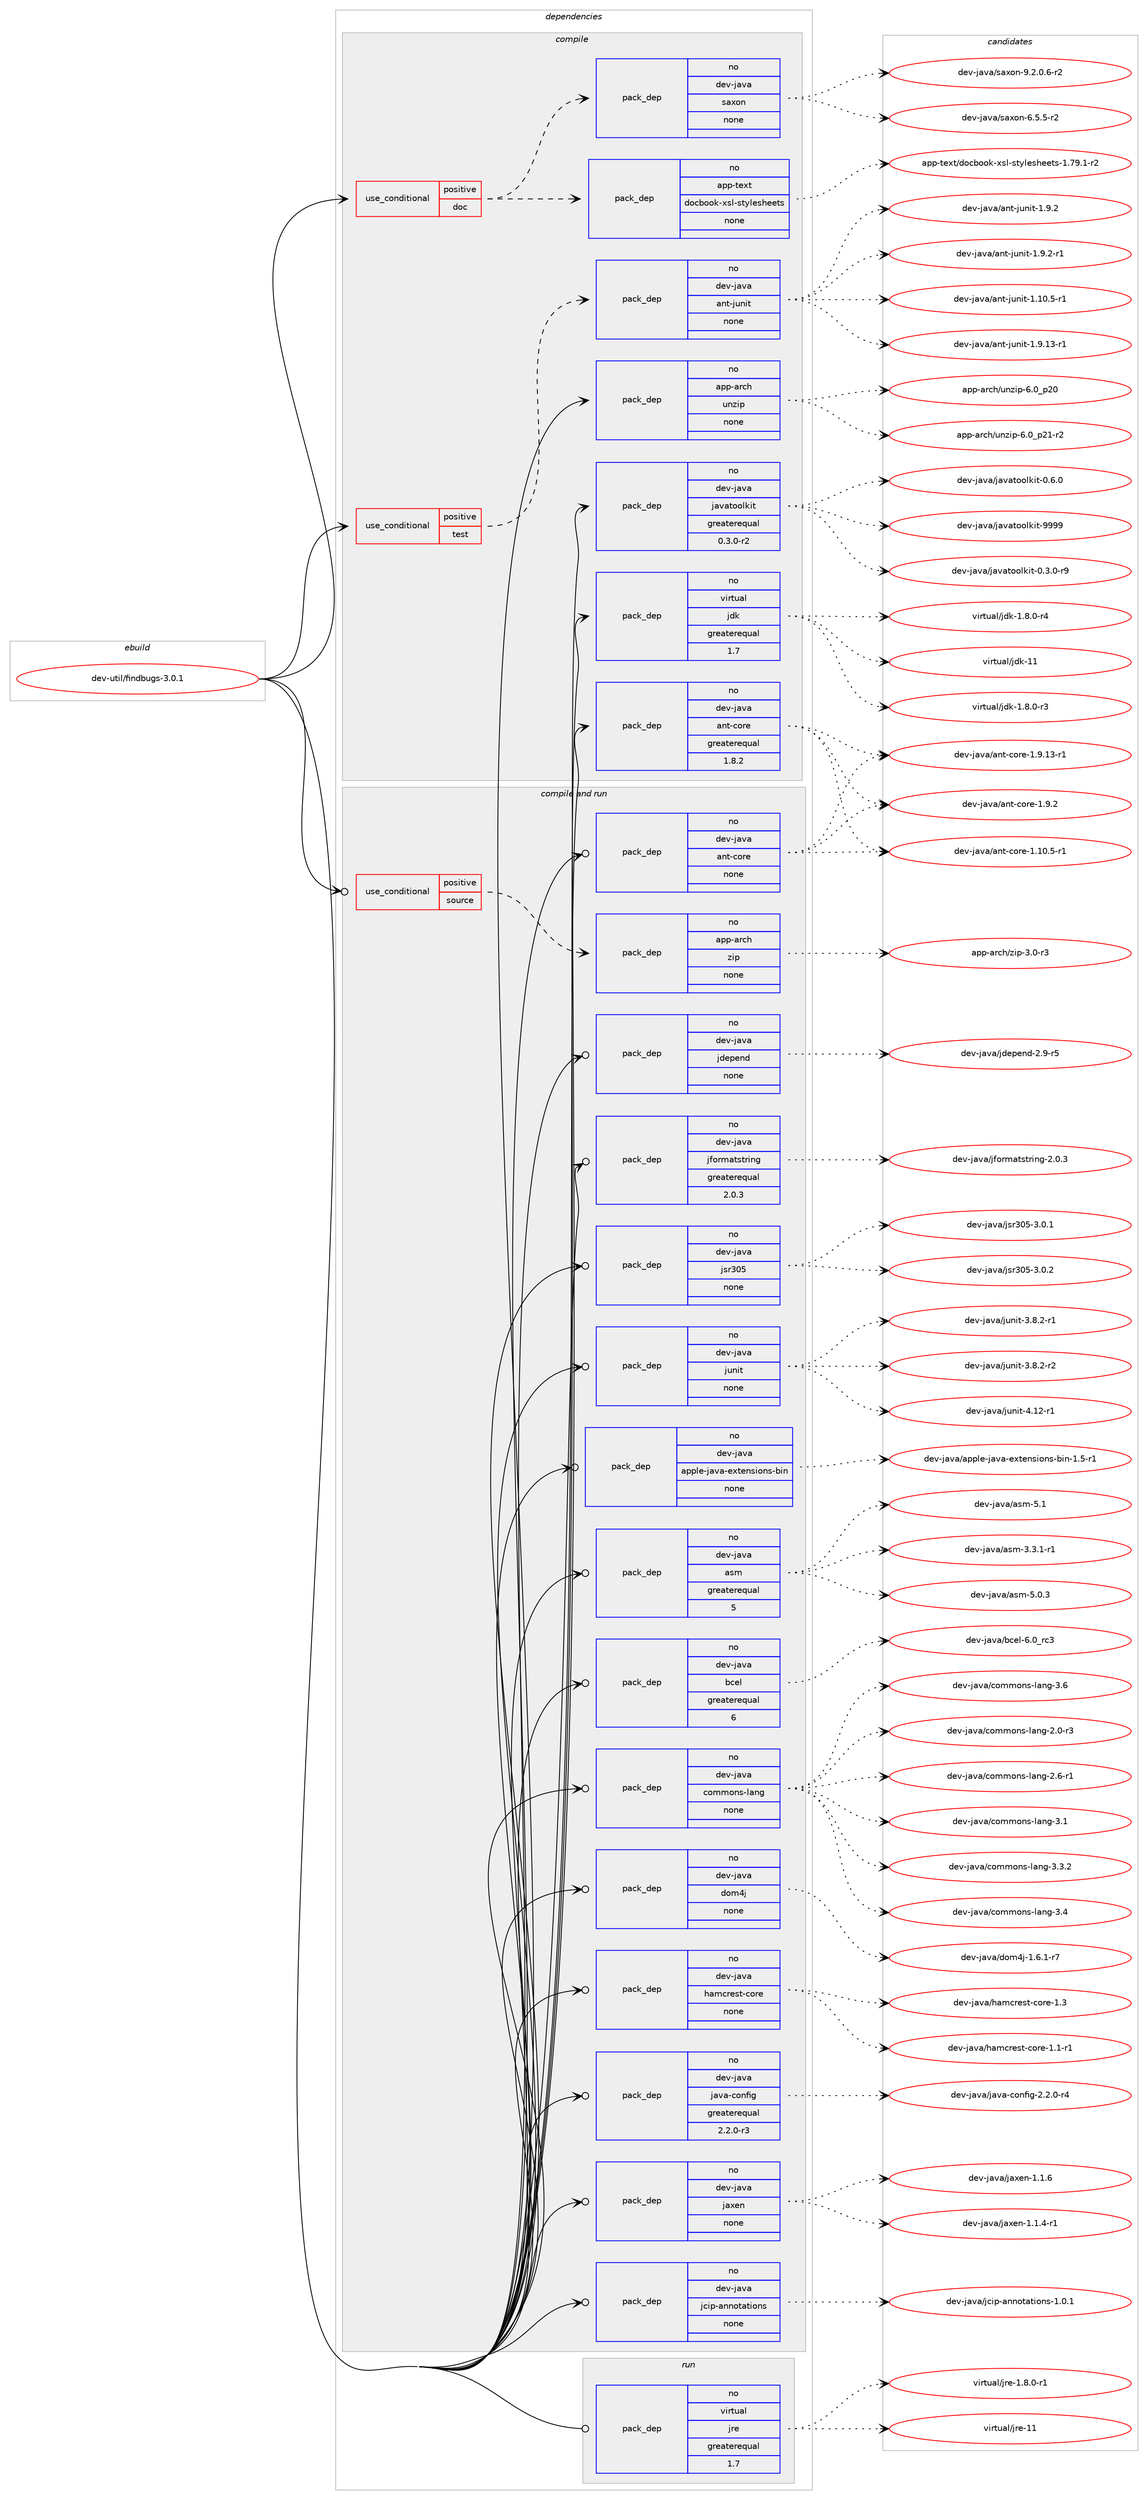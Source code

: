 digraph prolog {

# *************
# Graph options
# *************

newrank=true;
concentrate=true;
compound=true;
graph [rankdir=LR,fontname=Helvetica,fontsize=10,ranksep=1.5];#, ranksep=2.5, nodesep=0.2];
edge  [arrowhead=vee];
node  [fontname=Helvetica,fontsize=10];

# **********
# The ebuild
# **********

subgraph cluster_leftcol {
color=gray;
rank=same;
label=<<i>ebuild</i>>;
id [label="dev-util/findbugs-3.0.1", color=red, width=4, href="../dev-util/findbugs-3.0.1.svg"];
}

# ****************
# The dependencies
# ****************

subgraph cluster_midcol {
color=gray;
label=<<i>dependencies</i>>;
subgraph cluster_compile {
fillcolor="#eeeeee";
style=filled;
label=<<i>compile</i>>;
subgraph cond424317 {
dependency1545306 [label=<<TABLE BORDER="0" CELLBORDER="1" CELLSPACING="0" CELLPADDING="4"><TR><TD ROWSPAN="3" CELLPADDING="10">use_conditional</TD></TR><TR><TD>positive</TD></TR><TR><TD>doc</TD></TR></TABLE>>, shape=none, color=red];
subgraph pack1097354 {
dependency1545307 [label=<<TABLE BORDER="0" CELLBORDER="1" CELLSPACING="0" CELLPADDING="4" WIDTH="220"><TR><TD ROWSPAN="6" CELLPADDING="30">pack_dep</TD></TR><TR><TD WIDTH="110">no</TD></TR><TR><TD>app-text</TD></TR><TR><TD>docbook-xsl-stylesheets</TD></TR><TR><TD>none</TD></TR><TR><TD></TD></TR></TABLE>>, shape=none, color=blue];
}
dependency1545306:e -> dependency1545307:w [weight=20,style="dashed",arrowhead="vee"];
subgraph pack1097355 {
dependency1545308 [label=<<TABLE BORDER="0" CELLBORDER="1" CELLSPACING="0" CELLPADDING="4" WIDTH="220"><TR><TD ROWSPAN="6" CELLPADDING="30">pack_dep</TD></TR><TR><TD WIDTH="110">no</TD></TR><TR><TD>dev-java</TD></TR><TR><TD>saxon</TD></TR><TR><TD>none</TD></TR><TR><TD></TD></TR></TABLE>>, shape=none, color=blue];
}
dependency1545306:e -> dependency1545308:w [weight=20,style="dashed",arrowhead="vee"];
}
id:e -> dependency1545306:w [weight=20,style="solid",arrowhead="vee"];
subgraph cond424318 {
dependency1545309 [label=<<TABLE BORDER="0" CELLBORDER="1" CELLSPACING="0" CELLPADDING="4"><TR><TD ROWSPAN="3" CELLPADDING="10">use_conditional</TD></TR><TR><TD>positive</TD></TR><TR><TD>test</TD></TR></TABLE>>, shape=none, color=red];
subgraph pack1097356 {
dependency1545310 [label=<<TABLE BORDER="0" CELLBORDER="1" CELLSPACING="0" CELLPADDING="4" WIDTH="220"><TR><TD ROWSPAN="6" CELLPADDING="30">pack_dep</TD></TR><TR><TD WIDTH="110">no</TD></TR><TR><TD>dev-java</TD></TR><TR><TD>ant-junit</TD></TR><TR><TD>none</TD></TR><TR><TD></TD></TR></TABLE>>, shape=none, color=blue];
}
dependency1545309:e -> dependency1545310:w [weight=20,style="dashed",arrowhead="vee"];
}
id:e -> dependency1545309:w [weight=20,style="solid",arrowhead="vee"];
subgraph pack1097357 {
dependency1545311 [label=<<TABLE BORDER="0" CELLBORDER="1" CELLSPACING="0" CELLPADDING="4" WIDTH="220"><TR><TD ROWSPAN="6" CELLPADDING="30">pack_dep</TD></TR><TR><TD WIDTH="110">no</TD></TR><TR><TD>app-arch</TD></TR><TR><TD>unzip</TD></TR><TR><TD>none</TD></TR><TR><TD></TD></TR></TABLE>>, shape=none, color=blue];
}
id:e -> dependency1545311:w [weight=20,style="solid",arrowhead="vee"];
subgraph pack1097358 {
dependency1545312 [label=<<TABLE BORDER="0" CELLBORDER="1" CELLSPACING="0" CELLPADDING="4" WIDTH="220"><TR><TD ROWSPAN="6" CELLPADDING="30">pack_dep</TD></TR><TR><TD WIDTH="110">no</TD></TR><TR><TD>dev-java</TD></TR><TR><TD>ant-core</TD></TR><TR><TD>greaterequal</TD></TR><TR><TD>1.8.2</TD></TR></TABLE>>, shape=none, color=blue];
}
id:e -> dependency1545312:w [weight=20,style="solid",arrowhead="vee"];
subgraph pack1097359 {
dependency1545313 [label=<<TABLE BORDER="0" CELLBORDER="1" CELLSPACING="0" CELLPADDING="4" WIDTH="220"><TR><TD ROWSPAN="6" CELLPADDING="30">pack_dep</TD></TR><TR><TD WIDTH="110">no</TD></TR><TR><TD>dev-java</TD></TR><TR><TD>javatoolkit</TD></TR><TR><TD>greaterequal</TD></TR><TR><TD>0.3.0-r2</TD></TR></TABLE>>, shape=none, color=blue];
}
id:e -> dependency1545313:w [weight=20,style="solid",arrowhead="vee"];
subgraph pack1097360 {
dependency1545314 [label=<<TABLE BORDER="0" CELLBORDER="1" CELLSPACING="0" CELLPADDING="4" WIDTH="220"><TR><TD ROWSPAN="6" CELLPADDING="30">pack_dep</TD></TR><TR><TD WIDTH="110">no</TD></TR><TR><TD>virtual</TD></TR><TR><TD>jdk</TD></TR><TR><TD>greaterequal</TD></TR><TR><TD>1.7</TD></TR></TABLE>>, shape=none, color=blue];
}
id:e -> dependency1545314:w [weight=20,style="solid",arrowhead="vee"];
}
subgraph cluster_compileandrun {
fillcolor="#eeeeee";
style=filled;
label=<<i>compile and run</i>>;
subgraph cond424319 {
dependency1545315 [label=<<TABLE BORDER="0" CELLBORDER="1" CELLSPACING="0" CELLPADDING="4"><TR><TD ROWSPAN="3" CELLPADDING="10">use_conditional</TD></TR><TR><TD>positive</TD></TR><TR><TD>source</TD></TR></TABLE>>, shape=none, color=red];
subgraph pack1097361 {
dependency1545316 [label=<<TABLE BORDER="0" CELLBORDER="1" CELLSPACING="0" CELLPADDING="4" WIDTH="220"><TR><TD ROWSPAN="6" CELLPADDING="30">pack_dep</TD></TR><TR><TD WIDTH="110">no</TD></TR><TR><TD>app-arch</TD></TR><TR><TD>zip</TD></TR><TR><TD>none</TD></TR><TR><TD></TD></TR></TABLE>>, shape=none, color=blue];
}
dependency1545315:e -> dependency1545316:w [weight=20,style="dashed",arrowhead="vee"];
}
id:e -> dependency1545315:w [weight=20,style="solid",arrowhead="odotvee"];
subgraph pack1097362 {
dependency1545317 [label=<<TABLE BORDER="0" CELLBORDER="1" CELLSPACING="0" CELLPADDING="4" WIDTH="220"><TR><TD ROWSPAN="6" CELLPADDING="30">pack_dep</TD></TR><TR><TD WIDTH="110">no</TD></TR><TR><TD>dev-java</TD></TR><TR><TD>ant-core</TD></TR><TR><TD>none</TD></TR><TR><TD></TD></TR></TABLE>>, shape=none, color=blue];
}
id:e -> dependency1545317:w [weight=20,style="solid",arrowhead="odotvee"];
subgraph pack1097363 {
dependency1545318 [label=<<TABLE BORDER="0" CELLBORDER="1" CELLSPACING="0" CELLPADDING="4" WIDTH="220"><TR><TD ROWSPAN="6" CELLPADDING="30">pack_dep</TD></TR><TR><TD WIDTH="110">no</TD></TR><TR><TD>dev-java</TD></TR><TR><TD>apple-java-extensions-bin</TD></TR><TR><TD>none</TD></TR><TR><TD></TD></TR></TABLE>>, shape=none, color=blue];
}
id:e -> dependency1545318:w [weight=20,style="solid",arrowhead="odotvee"];
subgraph pack1097364 {
dependency1545319 [label=<<TABLE BORDER="0" CELLBORDER="1" CELLSPACING="0" CELLPADDING="4" WIDTH="220"><TR><TD ROWSPAN="6" CELLPADDING="30">pack_dep</TD></TR><TR><TD WIDTH="110">no</TD></TR><TR><TD>dev-java</TD></TR><TR><TD>asm</TD></TR><TR><TD>greaterequal</TD></TR><TR><TD>5</TD></TR></TABLE>>, shape=none, color=blue];
}
id:e -> dependency1545319:w [weight=20,style="solid",arrowhead="odotvee"];
subgraph pack1097365 {
dependency1545320 [label=<<TABLE BORDER="0" CELLBORDER="1" CELLSPACING="0" CELLPADDING="4" WIDTH="220"><TR><TD ROWSPAN="6" CELLPADDING="30">pack_dep</TD></TR><TR><TD WIDTH="110">no</TD></TR><TR><TD>dev-java</TD></TR><TR><TD>bcel</TD></TR><TR><TD>greaterequal</TD></TR><TR><TD>6</TD></TR></TABLE>>, shape=none, color=blue];
}
id:e -> dependency1545320:w [weight=20,style="solid",arrowhead="odotvee"];
subgraph pack1097366 {
dependency1545321 [label=<<TABLE BORDER="0" CELLBORDER="1" CELLSPACING="0" CELLPADDING="4" WIDTH="220"><TR><TD ROWSPAN="6" CELLPADDING="30">pack_dep</TD></TR><TR><TD WIDTH="110">no</TD></TR><TR><TD>dev-java</TD></TR><TR><TD>commons-lang</TD></TR><TR><TD>none</TD></TR><TR><TD></TD></TR></TABLE>>, shape=none, color=blue];
}
id:e -> dependency1545321:w [weight=20,style="solid",arrowhead="odotvee"];
subgraph pack1097367 {
dependency1545322 [label=<<TABLE BORDER="0" CELLBORDER="1" CELLSPACING="0" CELLPADDING="4" WIDTH="220"><TR><TD ROWSPAN="6" CELLPADDING="30">pack_dep</TD></TR><TR><TD WIDTH="110">no</TD></TR><TR><TD>dev-java</TD></TR><TR><TD>dom4j</TD></TR><TR><TD>none</TD></TR><TR><TD></TD></TR></TABLE>>, shape=none, color=blue];
}
id:e -> dependency1545322:w [weight=20,style="solid",arrowhead="odotvee"];
subgraph pack1097368 {
dependency1545323 [label=<<TABLE BORDER="0" CELLBORDER="1" CELLSPACING="0" CELLPADDING="4" WIDTH="220"><TR><TD ROWSPAN="6" CELLPADDING="30">pack_dep</TD></TR><TR><TD WIDTH="110">no</TD></TR><TR><TD>dev-java</TD></TR><TR><TD>hamcrest-core</TD></TR><TR><TD>none</TD></TR><TR><TD></TD></TR></TABLE>>, shape=none, color=blue];
}
id:e -> dependency1545323:w [weight=20,style="solid",arrowhead="odotvee"];
subgraph pack1097369 {
dependency1545324 [label=<<TABLE BORDER="0" CELLBORDER="1" CELLSPACING="0" CELLPADDING="4" WIDTH="220"><TR><TD ROWSPAN="6" CELLPADDING="30">pack_dep</TD></TR><TR><TD WIDTH="110">no</TD></TR><TR><TD>dev-java</TD></TR><TR><TD>java-config</TD></TR><TR><TD>greaterequal</TD></TR><TR><TD>2.2.0-r3</TD></TR></TABLE>>, shape=none, color=blue];
}
id:e -> dependency1545324:w [weight=20,style="solid",arrowhead="odotvee"];
subgraph pack1097370 {
dependency1545325 [label=<<TABLE BORDER="0" CELLBORDER="1" CELLSPACING="0" CELLPADDING="4" WIDTH="220"><TR><TD ROWSPAN="6" CELLPADDING="30">pack_dep</TD></TR><TR><TD WIDTH="110">no</TD></TR><TR><TD>dev-java</TD></TR><TR><TD>jaxen</TD></TR><TR><TD>none</TD></TR><TR><TD></TD></TR></TABLE>>, shape=none, color=blue];
}
id:e -> dependency1545325:w [weight=20,style="solid",arrowhead="odotvee"];
subgraph pack1097371 {
dependency1545326 [label=<<TABLE BORDER="0" CELLBORDER="1" CELLSPACING="0" CELLPADDING="4" WIDTH="220"><TR><TD ROWSPAN="6" CELLPADDING="30">pack_dep</TD></TR><TR><TD WIDTH="110">no</TD></TR><TR><TD>dev-java</TD></TR><TR><TD>jcip-annotations</TD></TR><TR><TD>none</TD></TR><TR><TD></TD></TR></TABLE>>, shape=none, color=blue];
}
id:e -> dependency1545326:w [weight=20,style="solid",arrowhead="odotvee"];
subgraph pack1097372 {
dependency1545327 [label=<<TABLE BORDER="0" CELLBORDER="1" CELLSPACING="0" CELLPADDING="4" WIDTH="220"><TR><TD ROWSPAN="6" CELLPADDING="30">pack_dep</TD></TR><TR><TD WIDTH="110">no</TD></TR><TR><TD>dev-java</TD></TR><TR><TD>jdepend</TD></TR><TR><TD>none</TD></TR><TR><TD></TD></TR></TABLE>>, shape=none, color=blue];
}
id:e -> dependency1545327:w [weight=20,style="solid",arrowhead="odotvee"];
subgraph pack1097373 {
dependency1545328 [label=<<TABLE BORDER="0" CELLBORDER="1" CELLSPACING="0" CELLPADDING="4" WIDTH="220"><TR><TD ROWSPAN="6" CELLPADDING="30">pack_dep</TD></TR><TR><TD WIDTH="110">no</TD></TR><TR><TD>dev-java</TD></TR><TR><TD>jformatstring</TD></TR><TR><TD>greaterequal</TD></TR><TR><TD>2.0.3</TD></TR></TABLE>>, shape=none, color=blue];
}
id:e -> dependency1545328:w [weight=20,style="solid",arrowhead="odotvee"];
subgraph pack1097374 {
dependency1545329 [label=<<TABLE BORDER="0" CELLBORDER="1" CELLSPACING="0" CELLPADDING="4" WIDTH="220"><TR><TD ROWSPAN="6" CELLPADDING="30">pack_dep</TD></TR><TR><TD WIDTH="110">no</TD></TR><TR><TD>dev-java</TD></TR><TR><TD>jsr305</TD></TR><TR><TD>none</TD></TR><TR><TD></TD></TR></TABLE>>, shape=none, color=blue];
}
id:e -> dependency1545329:w [weight=20,style="solid",arrowhead="odotvee"];
subgraph pack1097375 {
dependency1545330 [label=<<TABLE BORDER="0" CELLBORDER="1" CELLSPACING="0" CELLPADDING="4" WIDTH="220"><TR><TD ROWSPAN="6" CELLPADDING="30">pack_dep</TD></TR><TR><TD WIDTH="110">no</TD></TR><TR><TD>dev-java</TD></TR><TR><TD>junit</TD></TR><TR><TD>none</TD></TR><TR><TD></TD></TR></TABLE>>, shape=none, color=blue];
}
id:e -> dependency1545330:w [weight=20,style="solid",arrowhead="odotvee"];
}
subgraph cluster_run {
fillcolor="#eeeeee";
style=filled;
label=<<i>run</i>>;
subgraph pack1097376 {
dependency1545331 [label=<<TABLE BORDER="0" CELLBORDER="1" CELLSPACING="0" CELLPADDING="4" WIDTH="220"><TR><TD ROWSPAN="6" CELLPADDING="30">pack_dep</TD></TR><TR><TD WIDTH="110">no</TD></TR><TR><TD>virtual</TD></TR><TR><TD>jre</TD></TR><TR><TD>greaterequal</TD></TR><TR><TD>1.7</TD></TR></TABLE>>, shape=none, color=blue];
}
id:e -> dependency1545331:w [weight=20,style="solid",arrowhead="odot"];
}
}

# **************
# The candidates
# **************

subgraph cluster_choices {
rank=same;
color=gray;
label=<<i>candidates</i>>;

subgraph choice1097354 {
color=black;
nodesep=1;
choice97112112451161011201164710011199981111111074512011510845115116121108101115104101101116115454946555746494511450 [label="app-text/docbook-xsl-stylesheets-1.79.1-r2", color=red, width=4,href="../app-text/docbook-xsl-stylesheets-1.79.1-r2.svg"];
dependency1545307:e -> choice97112112451161011201164710011199981111111074512011510845115116121108101115104101101116115454946555746494511450:w [style=dotted,weight="100"];
}
subgraph choice1097355 {
color=black;
nodesep=1;
choice10010111845106971189747115971201111104554465346534511450 [label="dev-java/saxon-6.5.5-r2", color=red, width=4,href="../dev-java/saxon-6.5.5-r2.svg"];
choice100101118451069711897471159712011111045574650464846544511450 [label="dev-java/saxon-9.2.0.6-r2", color=red, width=4,href="../dev-java/saxon-9.2.0.6-r2.svg"];
dependency1545308:e -> choice10010111845106971189747115971201111104554465346534511450:w [style=dotted,weight="100"];
dependency1545308:e -> choice100101118451069711897471159712011111045574650464846544511450:w [style=dotted,weight="100"];
}
subgraph choice1097356 {
color=black;
nodesep=1;
choice100101118451069711897479711011645106117110105116454946494846534511449 [label="dev-java/ant-junit-1.10.5-r1", color=red, width=4,href="../dev-java/ant-junit-1.10.5-r1.svg"];
choice100101118451069711897479711011645106117110105116454946574649514511449 [label="dev-java/ant-junit-1.9.13-r1", color=red, width=4,href="../dev-java/ant-junit-1.9.13-r1.svg"];
choice100101118451069711897479711011645106117110105116454946574650 [label="dev-java/ant-junit-1.9.2", color=red, width=4,href="../dev-java/ant-junit-1.9.2.svg"];
choice1001011184510697118974797110116451061171101051164549465746504511449 [label="dev-java/ant-junit-1.9.2-r1", color=red, width=4,href="../dev-java/ant-junit-1.9.2-r1.svg"];
dependency1545310:e -> choice100101118451069711897479711011645106117110105116454946494846534511449:w [style=dotted,weight="100"];
dependency1545310:e -> choice100101118451069711897479711011645106117110105116454946574649514511449:w [style=dotted,weight="100"];
dependency1545310:e -> choice100101118451069711897479711011645106117110105116454946574650:w [style=dotted,weight="100"];
dependency1545310:e -> choice1001011184510697118974797110116451061171101051164549465746504511449:w [style=dotted,weight="100"];
}
subgraph choice1097357 {
color=black;
nodesep=1;
choice971121124597114991044711711012210511245544648951125048 [label="app-arch/unzip-6.0_p20", color=red, width=4,href="../app-arch/unzip-6.0_p20.svg"];
choice9711211245971149910447117110122105112455446489511250494511450 [label="app-arch/unzip-6.0_p21-r2", color=red, width=4,href="../app-arch/unzip-6.0_p21-r2.svg"];
dependency1545311:e -> choice971121124597114991044711711012210511245544648951125048:w [style=dotted,weight="100"];
dependency1545311:e -> choice9711211245971149910447117110122105112455446489511250494511450:w [style=dotted,weight="100"];
}
subgraph choice1097358 {
color=black;
nodesep=1;
choice10010111845106971189747971101164599111114101454946494846534511449 [label="dev-java/ant-core-1.10.5-r1", color=red, width=4,href="../dev-java/ant-core-1.10.5-r1.svg"];
choice10010111845106971189747971101164599111114101454946574649514511449 [label="dev-java/ant-core-1.9.13-r1", color=red, width=4,href="../dev-java/ant-core-1.9.13-r1.svg"];
choice10010111845106971189747971101164599111114101454946574650 [label="dev-java/ant-core-1.9.2", color=red, width=4,href="../dev-java/ant-core-1.9.2.svg"];
dependency1545312:e -> choice10010111845106971189747971101164599111114101454946494846534511449:w [style=dotted,weight="100"];
dependency1545312:e -> choice10010111845106971189747971101164599111114101454946574649514511449:w [style=dotted,weight="100"];
dependency1545312:e -> choice10010111845106971189747971101164599111114101454946574650:w [style=dotted,weight="100"];
}
subgraph choice1097359 {
color=black;
nodesep=1;
choice1001011184510697118974710697118971161111111081071051164548465146484511457 [label="dev-java/javatoolkit-0.3.0-r9", color=red, width=4,href="../dev-java/javatoolkit-0.3.0-r9.svg"];
choice100101118451069711897471069711897116111111108107105116454846544648 [label="dev-java/javatoolkit-0.6.0", color=red, width=4,href="../dev-java/javatoolkit-0.6.0.svg"];
choice1001011184510697118974710697118971161111111081071051164557575757 [label="dev-java/javatoolkit-9999", color=red, width=4,href="../dev-java/javatoolkit-9999.svg"];
dependency1545313:e -> choice1001011184510697118974710697118971161111111081071051164548465146484511457:w [style=dotted,weight="100"];
dependency1545313:e -> choice100101118451069711897471069711897116111111108107105116454846544648:w [style=dotted,weight="100"];
dependency1545313:e -> choice1001011184510697118974710697118971161111111081071051164557575757:w [style=dotted,weight="100"];
}
subgraph choice1097360 {
color=black;
nodesep=1;
choice11810511411611797108471061001074549465646484511451 [label="virtual/jdk-1.8.0-r3", color=red, width=4,href="../virtual/jdk-1.8.0-r3.svg"];
choice11810511411611797108471061001074549465646484511452 [label="virtual/jdk-1.8.0-r4", color=red, width=4,href="../virtual/jdk-1.8.0-r4.svg"];
choice1181051141161179710847106100107454949 [label="virtual/jdk-11", color=red, width=4,href="../virtual/jdk-11.svg"];
dependency1545314:e -> choice11810511411611797108471061001074549465646484511451:w [style=dotted,weight="100"];
dependency1545314:e -> choice11810511411611797108471061001074549465646484511452:w [style=dotted,weight="100"];
dependency1545314:e -> choice1181051141161179710847106100107454949:w [style=dotted,weight="100"];
}
subgraph choice1097361 {
color=black;
nodesep=1;
choice9711211245971149910447122105112455146484511451 [label="app-arch/zip-3.0-r3", color=red, width=4,href="../app-arch/zip-3.0-r3.svg"];
dependency1545316:e -> choice9711211245971149910447122105112455146484511451:w [style=dotted,weight="100"];
}
subgraph choice1097362 {
color=black;
nodesep=1;
choice10010111845106971189747971101164599111114101454946494846534511449 [label="dev-java/ant-core-1.10.5-r1", color=red, width=4,href="../dev-java/ant-core-1.10.5-r1.svg"];
choice10010111845106971189747971101164599111114101454946574649514511449 [label="dev-java/ant-core-1.9.13-r1", color=red, width=4,href="../dev-java/ant-core-1.9.13-r1.svg"];
choice10010111845106971189747971101164599111114101454946574650 [label="dev-java/ant-core-1.9.2", color=red, width=4,href="../dev-java/ant-core-1.9.2.svg"];
dependency1545317:e -> choice10010111845106971189747971101164599111114101454946494846534511449:w [style=dotted,weight="100"];
dependency1545317:e -> choice10010111845106971189747971101164599111114101454946574649514511449:w [style=dotted,weight="100"];
dependency1545317:e -> choice10010111845106971189747971101164599111114101454946574650:w [style=dotted,weight="100"];
}
subgraph choice1097363 {
color=black;
nodesep=1;
choice1001011184510697118974797112112108101451069711897451011201161011101151051111101154598105110454946534511449 [label="dev-java/apple-java-extensions-bin-1.5-r1", color=red, width=4,href="../dev-java/apple-java-extensions-bin-1.5-r1.svg"];
dependency1545318:e -> choice1001011184510697118974797112112108101451069711897451011201161011101151051111101154598105110454946534511449:w [style=dotted,weight="100"];
}
subgraph choice1097364 {
color=black;
nodesep=1;
choice10010111845106971189747971151094551465146494511449 [label="dev-java/asm-3.3.1-r1", color=red, width=4,href="../dev-java/asm-3.3.1-r1.svg"];
choice1001011184510697118974797115109455346484651 [label="dev-java/asm-5.0.3", color=red, width=4,href="../dev-java/asm-5.0.3.svg"];
choice100101118451069711897479711510945534649 [label="dev-java/asm-5.1", color=red, width=4,href="../dev-java/asm-5.1.svg"];
dependency1545319:e -> choice10010111845106971189747971151094551465146494511449:w [style=dotted,weight="100"];
dependency1545319:e -> choice1001011184510697118974797115109455346484651:w [style=dotted,weight="100"];
dependency1545319:e -> choice100101118451069711897479711510945534649:w [style=dotted,weight="100"];
}
subgraph choice1097365 {
color=black;
nodesep=1;
choice10010111845106971189747989910110845544648951149951 [label="dev-java/bcel-6.0_rc3", color=red, width=4,href="../dev-java/bcel-6.0_rc3.svg"];
dependency1545320:e -> choice10010111845106971189747989910110845544648951149951:w [style=dotted,weight="100"];
}
subgraph choice1097366 {
color=black;
nodesep=1;
choice10010111845106971189747991111091091111101154510897110103455046484511451 [label="dev-java/commons-lang-2.0-r3", color=red, width=4,href="../dev-java/commons-lang-2.0-r3.svg"];
choice10010111845106971189747991111091091111101154510897110103455046544511449 [label="dev-java/commons-lang-2.6-r1", color=red, width=4,href="../dev-java/commons-lang-2.6-r1.svg"];
choice1001011184510697118974799111109109111110115451089711010345514649 [label="dev-java/commons-lang-3.1", color=red, width=4,href="../dev-java/commons-lang-3.1.svg"];
choice10010111845106971189747991111091091111101154510897110103455146514650 [label="dev-java/commons-lang-3.3.2", color=red, width=4,href="../dev-java/commons-lang-3.3.2.svg"];
choice1001011184510697118974799111109109111110115451089711010345514652 [label="dev-java/commons-lang-3.4", color=red, width=4,href="../dev-java/commons-lang-3.4.svg"];
choice1001011184510697118974799111109109111110115451089711010345514654 [label="dev-java/commons-lang-3.6", color=red, width=4,href="../dev-java/commons-lang-3.6.svg"];
dependency1545321:e -> choice10010111845106971189747991111091091111101154510897110103455046484511451:w [style=dotted,weight="100"];
dependency1545321:e -> choice10010111845106971189747991111091091111101154510897110103455046544511449:w [style=dotted,weight="100"];
dependency1545321:e -> choice1001011184510697118974799111109109111110115451089711010345514649:w [style=dotted,weight="100"];
dependency1545321:e -> choice10010111845106971189747991111091091111101154510897110103455146514650:w [style=dotted,weight="100"];
dependency1545321:e -> choice1001011184510697118974799111109109111110115451089711010345514652:w [style=dotted,weight="100"];
dependency1545321:e -> choice1001011184510697118974799111109109111110115451089711010345514654:w [style=dotted,weight="100"];
}
subgraph choice1097367 {
color=black;
nodesep=1;
choice10010111845106971189747100111109521064549465446494511455 [label="dev-java/dom4j-1.6.1-r7", color=red, width=4,href="../dev-java/dom4j-1.6.1-r7.svg"];
dependency1545322:e -> choice10010111845106971189747100111109521064549465446494511455:w [style=dotted,weight="100"];
}
subgraph choice1097368 {
color=black;
nodesep=1;
choice1001011184510697118974710497109991141011151164599111114101454946494511449 [label="dev-java/hamcrest-core-1.1-r1", color=red, width=4,href="../dev-java/hamcrest-core-1.1-r1.svg"];
choice100101118451069711897471049710999114101115116459911111410145494651 [label="dev-java/hamcrest-core-1.3", color=red, width=4,href="../dev-java/hamcrest-core-1.3.svg"];
dependency1545323:e -> choice1001011184510697118974710497109991141011151164599111114101454946494511449:w [style=dotted,weight="100"];
dependency1545323:e -> choice100101118451069711897471049710999114101115116459911111410145494651:w [style=dotted,weight="100"];
}
subgraph choice1097369 {
color=black;
nodesep=1;
choice10010111845106971189747106971189745991111101021051034550465046484511452 [label="dev-java/java-config-2.2.0-r4", color=red, width=4,href="../dev-java/java-config-2.2.0-r4.svg"];
dependency1545324:e -> choice10010111845106971189747106971189745991111101021051034550465046484511452:w [style=dotted,weight="100"];
}
subgraph choice1097370 {
color=black;
nodesep=1;
choice10010111845106971189747106971201011104549464946524511449 [label="dev-java/jaxen-1.1.4-r1", color=red, width=4,href="../dev-java/jaxen-1.1.4-r1.svg"];
choice1001011184510697118974710697120101110454946494654 [label="dev-java/jaxen-1.1.6", color=red, width=4,href="../dev-java/jaxen-1.1.6.svg"];
dependency1545325:e -> choice10010111845106971189747106971201011104549464946524511449:w [style=dotted,weight="100"];
dependency1545325:e -> choice1001011184510697118974710697120101110454946494654:w [style=dotted,weight="100"];
}
subgraph choice1097371 {
color=black;
nodesep=1;
choice1001011184510697118974710699105112459711011011111697116105111110115454946484649 [label="dev-java/jcip-annotations-1.0.1", color=red, width=4,href="../dev-java/jcip-annotations-1.0.1.svg"];
dependency1545326:e -> choice1001011184510697118974710699105112459711011011111697116105111110115454946484649:w [style=dotted,weight="100"];
}
subgraph choice1097372 {
color=black;
nodesep=1;
choice10010111845106971189747106100101112101110100455046574511453 [label="dev-java/jdepend-2.9-r5", color=red, width=4,href="../dev-java/jdepend-2.9-r5.svg"];
dependency1545327:e -> choice10010111845106971189747106100101112101110100455046574511453:w [style=dotted,weight="100"];
}
subgraph choice1097373 {
color=black;
nodesep=1;
choice1001011184510697118974710610211111410997116115116114105110103455046484651 [label="dev-java/jformatstring-2.0.3", color=red, width=4,href="../dev-java/jformatstring-2.0.3.svg"];
dependency1545328:e -> choice1001011184510697118974710610211111410997116115116114105110103455046484651:w [style=dotted,weight="100"];
}
subgraph choice1097374 {
color=black;
nodesep=1;
choice10010111845106971189747106115114514853455146484649 [label="dev-java/jsr305-3.0.1", color=red, width=4,href="../dev-java/jsr305-3.0.1.svg"];
choice10010111845106971189747106115114514853455146484650 [label="dev-java/jsr305-3.0.2", color=red, width=4,href="../dev-java/jsr305-3.0.2.svg"];
dependency1545329:e -> choice10010111845106971189747106115114514853455146484649:w [style=dotted,weight="100"];
dependency1545329:e -> choice10010111845106971189747106115114514853455146484650:w [style=dotted,weight="100"];
}
subgraph choice1097375 {
color=black;
nodesep=1;
choice100101118451069711897471061171101051164551465646504511449 [label="dev-java/junit-3.8.2-r1", color=red, width=4,href="../dev-java/junit-3.8.2-r1.svg"];
choice100101118451069711897471061171101051164551465646504511450 [label="dev-java/junit-3.8.2-r2", color=red, width=4,href="../dev-java/junit-3.8.2-r2.svg"];
choice1001011184510697118974710611711010511645524649504511449 [label="dev-java/junit-4.12-r1", color=red, width=4,href="../dev-java/junit-4.12-r1.svg"];
dependency1545330:e -> choice100101118451069711897471061171101051164551465646504511449:w [style=dotted,weight="100"];
dependency1545330:e -> choice100101118451069711897471061171101051164551465646504511450:w [style=dotted,weight="100"];
dependency1545330:e -> choice1001011184510697118974710611711010511645524649504511449:w [style=dotted,weight="100"];
}
subgraph choice1097376 {
color=black;
nodesep=1;
choice11810511411611797108471061141014549465646484511449 [label="virtual/jre-1.8.0-r1", color=red, width=4,href="../virtual/jre-1.8.0-r1.svg"];
choice1181051141161179710847106114101454949 [label="virtual/jre-11", color=red, width=4,href="../virtual/jre-11.svg"];
dependency1545331:e -> choice11810511411611797108471061141014549465646484511449:w [style=dotted,weight="100"];
dependency1545331:e -> choice1181051141161179710847106114101454949:w [style=dotted,weight="100"];
}
}

}
